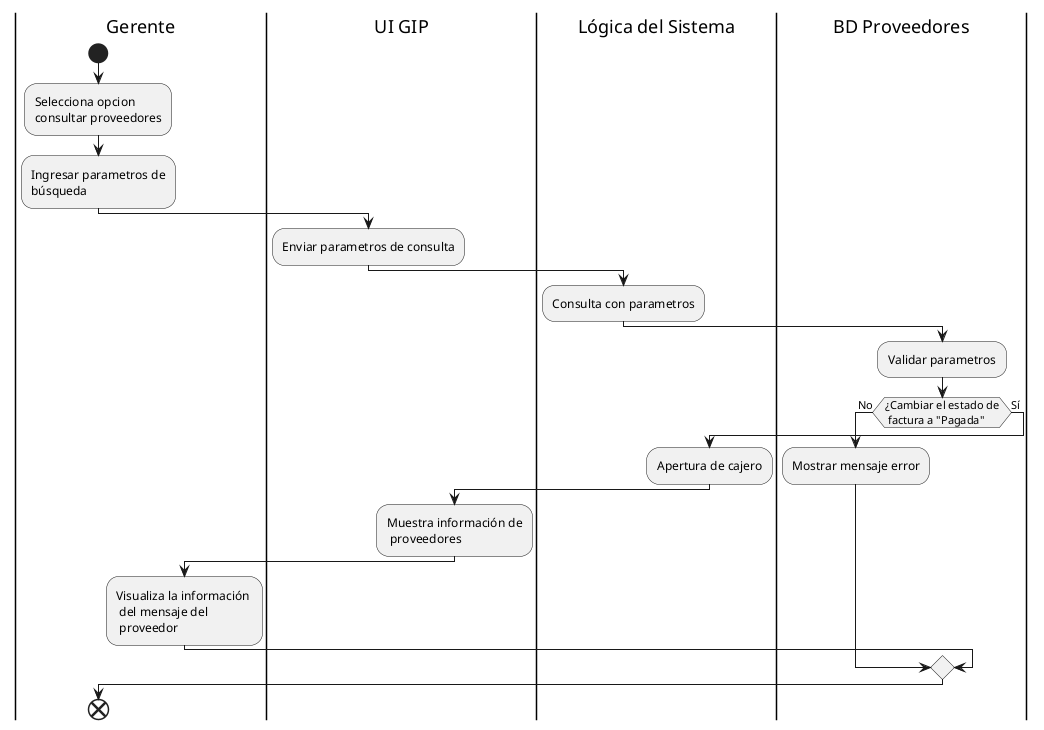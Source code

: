 @startuml "DiagramaActividadesSiete"
|Gerente|
start
:Selecciona opcion\nconsultar proveedores;
:Ingresar parametros de\nbúsqueda;

|UI GIP|
:Enviar parametros de consulta;

|Lógica del Sistema|
:Consulta con parametros;

|BD Proveedores|
:Validar parametros;

if (¿Cambiar el estado de\n factura a "Pagada") then (No)
:Mostrar mensaje error;

else (Sí)
|Lógica del Sistema|
:Apertura de cajero;

|UI GIP|
:Muestra información de\n proveedores;


|Gerente|
:Visualiza la información \n del mensaje del\n proveedor;
endif

end
@enduml

